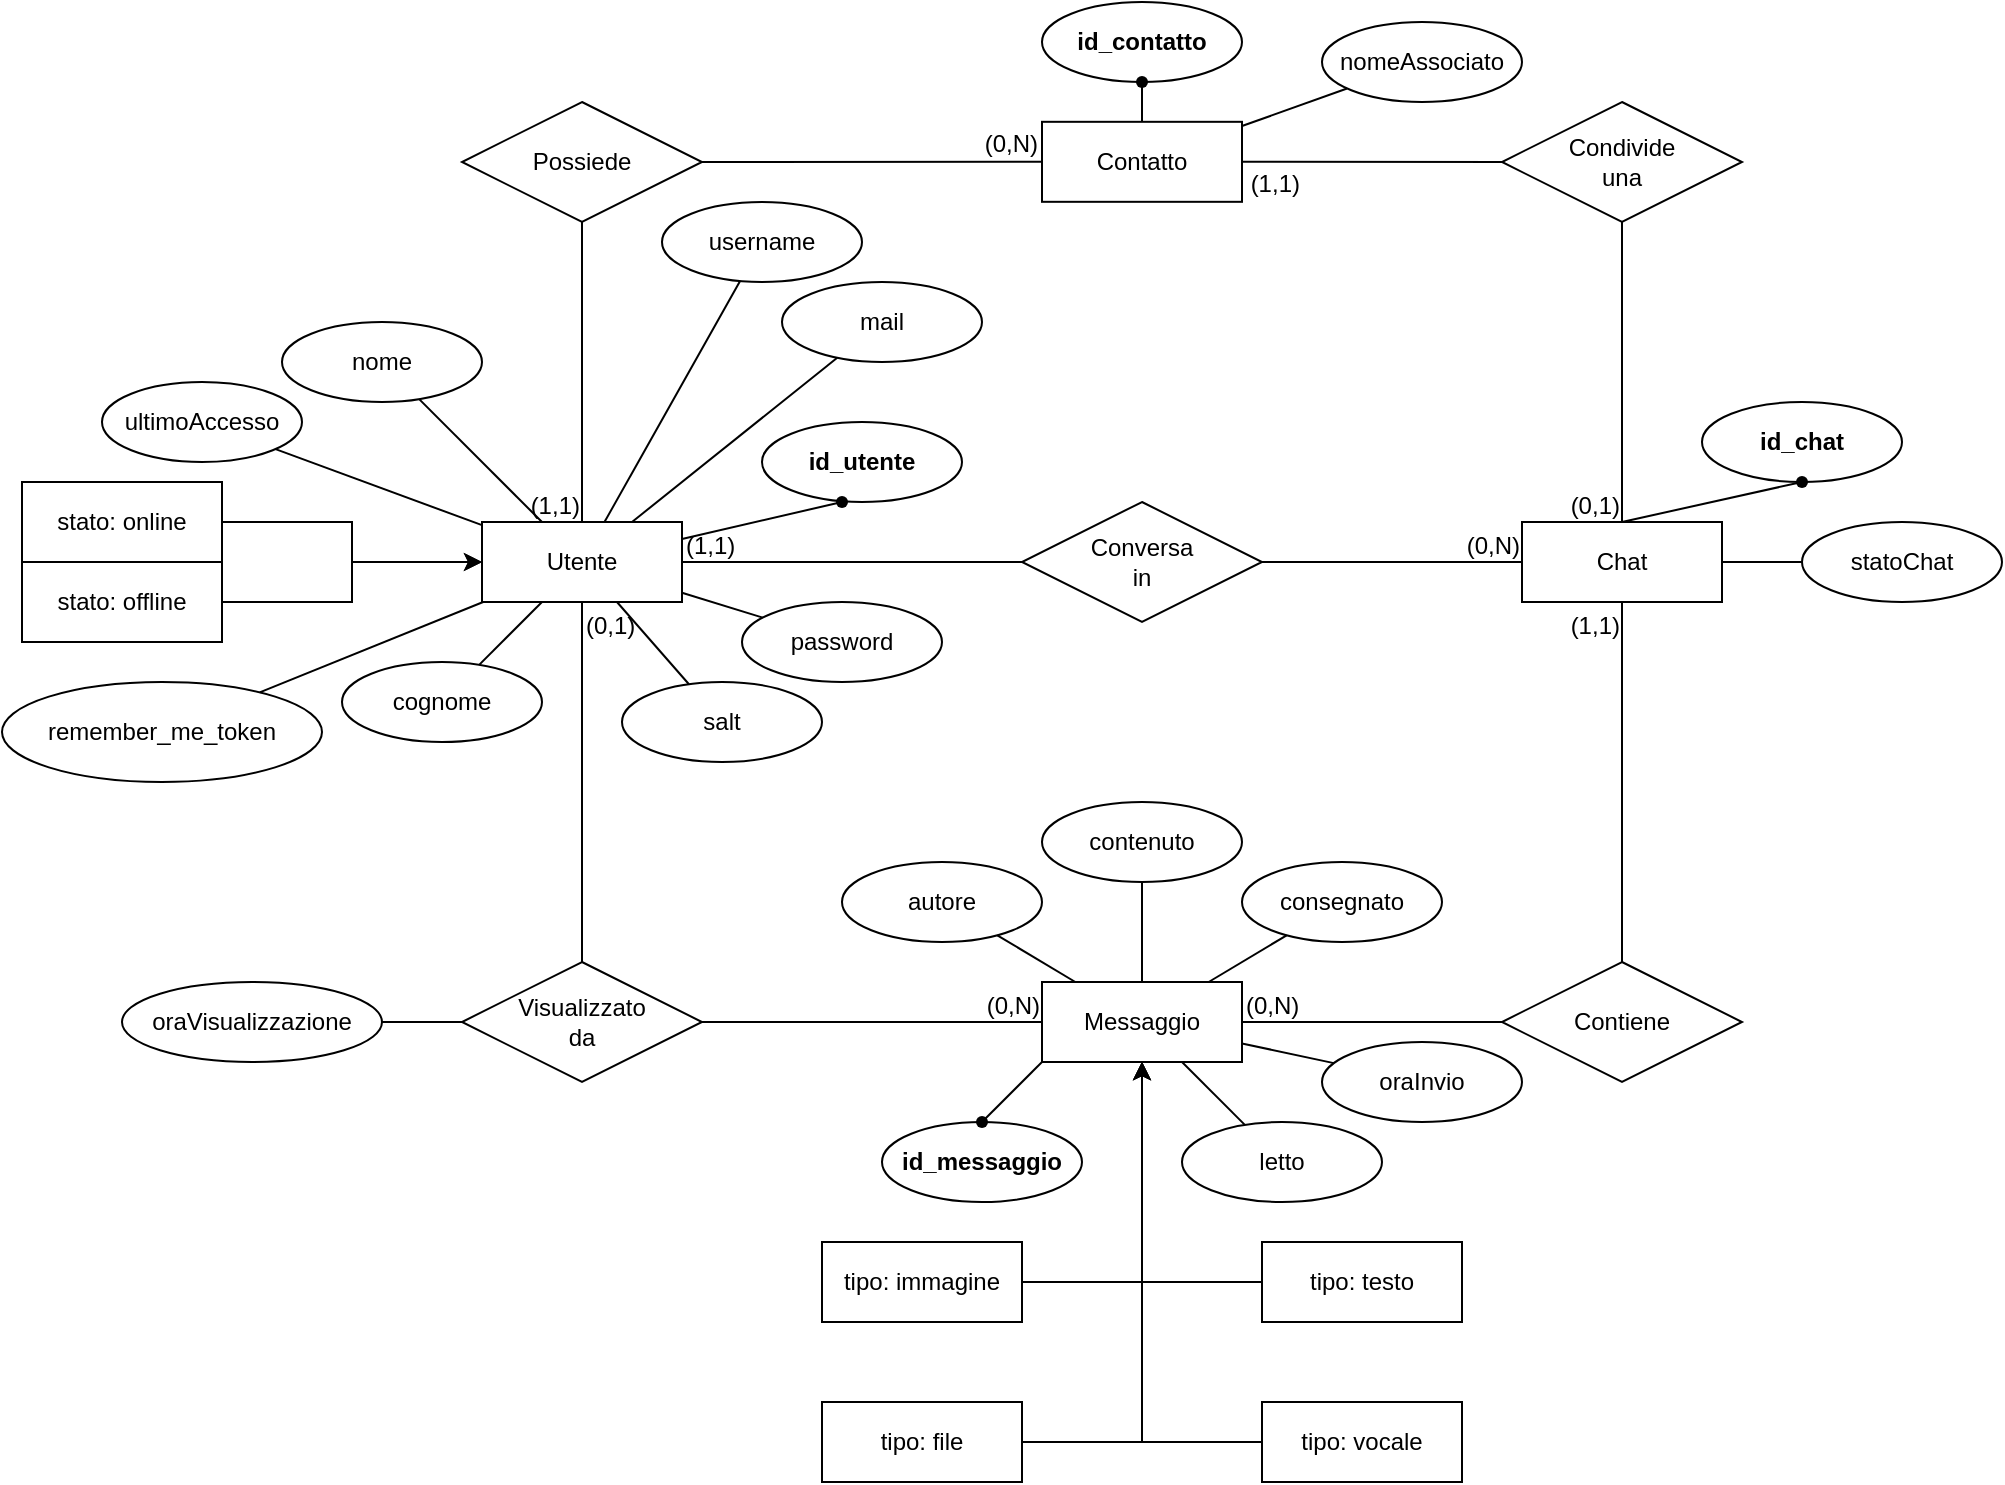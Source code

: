 <mxfile version="22.1.11" type="device">
  <diagram id="R2lEEEUBdFMjLlhIrx00" name="Page-1">
    <mxGraphModel dx="3418" dy="1628" grid="1" gridSize="10" guides="1" tooltips="1" connect="1" arrows="1" fold="1" page="0" pageScale="1" pageWidth="850" pageHeight="1100" math="0" shadow="0" extFonts="Permanent Marker^https://fonts.googleapis.com/css?family=Permanent+Marker">
      <root>
        <mxCell id="0" />
        <mxCell id="1" parent="0" />
        <mxCell id="iZH9orXoYxp4sXHzWfzY-1" value="Utente" style="whiteSpace=wrap;html=1;align=center;" parent="1" vertex="1">
          <mxGeometry x="-1410" y="-370" width="100" height="40" as="geometry" />
        </mxCell>
        <mxCell id="iZH9orXoYxp4sXHzWfzY-3" value="Chat" style="whiteSpace=wrap;html=1;align=center;" parent="1" vertex="1">
          <mxGeometry x="-890" y="-370" width="100" height="40" as="geometry" />
        </mxCell>
        <mxCell id="iZH9orXoYxp4sXHzWfzY-4" value="Messaggio" style="whiteSpace=wrap;html=1;align=center;" parent="1" vertex="1">
          <mxGeometry x="-1130" y="-140" width="100" height="40" as="geometry" />
        </mxCell>
        <mxCell id="iZH9orXoYxp4sXHzWfzY-5" value="Visualizzato&lt;br&gt;da" style="shape=rhombus;perimeter=rhombusPerimeter;whiteSpace=wrap;html=1;align=center;" parent="1" vertex="1">
          <mxGeometry x="-1420" y="-150" width="120" height="60" as="geometry" />
        </mxCell>
        <mxCell id="iZH9orXoYxp4sXHzWfzY-6" value="Conversa&lt;br&gt;in" style="shape=rhombus;perimeter=rhombusPerimeter;whiteSpace=wrap;html=1;align=center;" parent="1" vertex="1">
          <mxGeometry x="-1140" y="-380" width="120" height="60" as="geometry" />
        </mxCell>
        <mxCell id="iZH9orXoYxp4sXHzWfzY-7" value="Contiene" style="shape=rhombus;perimeter=rhombusPerimeter;whiteSpace=wrap;html=1;align=center;" parent="1" vertex="1">
          <mxGeometry x="-900" y="-150" width="120" height="60" as="geometry" />
        </mxCell>
        <mxCell id="iZH9orXoYxp4sXHzWfzY-9" value="" style="endArrow=none;html=1;rounded=0;exitX=1;exitY=0.5;exitDx=0;exitDy=0;entryX=0;entryY=0.5;entryDx=0;entryDy=0;" parent="1" source="iZH9orXoYxp4sXHzWfzY-1" target="iZH9orXoYxp4sXHzWfzY-6" edge="1">
          <mxGeometry relative="1" as="geometry">
            <mxPoint x="-1300" y="-280" as="sourcePoint" />
            <mxPoint x="-1140" y="-280" as="targetPoint" />
          </mxGeometry>
        </mxCell>
        <mxCell id="iZH9orXoYxp4sXHzWfzY-10" value="(1,1)" style="resizable=0;html=1;whiteSpace=wrap;align=left;verticalAlign=bottom;" parent="iZH9orXoYxp4sXHzWfzY-9" connectable="0" vertex="1">
          <mxGeometry x="-1" relative="1" as="geometry" />
        </mxCell>
        <mxCell id="iZH9orXoYxp4sXHzWfzY-13" value="" style="endArrow=none;html=1;rounded=0;exitX=0.5;exitY=1;exitDx=0;exitDy=0;entryX=0.5;entryY=0;entryDx=0;entryDy=0;" parent="1" source="iZH9orXoYxp4sXHzWfzY-1" target="iZH9orXoYxp4sXHzWfzY-5" edge="1">
          <mxGeometry relative="1" as="geometry">
            <mxPoint x="-1390" y="-220" as="sourcePoint" />
            <mxPoint x="-1230" y="-220" as="targetPoint" />
          </mxGeometry>
        </mxCell>
        <mxCell id="iZH9orXoYxp4sXHzWfzY-14" value="(0,1)" style="resizable=0;html=1;whiteSpace=wrap;align=left;verticalAlign=bottom;" parent="iZH9orXoYxp4sXHzWfzY-13" connectable="0" vertex="1">
          <mxGeometry x="-1" relative="1" as="geometry">
            <mxPoint y="20" as="offset" />
          </mxGeometry>
        </mxCell>
        <mxCell id="iZH9orXoYxp4sXHzWfzY-18" value="" style="endArrow=none;html=1;rounded=0;exitX=1;exitY=0.5;exitDx=0;exitDy=0;entryX=0;entryY=0.5;entryDx=0;entryDy=0;" parent="1" source="iZH9orXoYxp4sXHzWfzY-5" target="iZH9orXoYxp4sXHzWfzY-4" edge="1">
          <mxGeometry relative="1" as="geometry">
            <mxPoint x="-1280" y="-150" as="sourcePoint" />
            <mxPoint x="-1120" y="-150" as="targetPoint" />
          </mxGeometry>
        </mxCell>
        <mxCell id="iZH9orXoYxp4sXHzWfzY-20" value="(0,N)" style="resizable=0;html=1;whiteSpace=wrap;align=right;verticalAlign=bottom;" parent="iZH9orXoYxp4sXHzWfzY-18" connectable="0" vertex="1">
          <mxGeometry x="1" relative="1" as="geometry" />
        </mxCell>
        <mxCell id="iZH9orXoYxp4sXHzWfzY-21" value="" style="endArrow=none;html=1;rounded=0;exitX=1;exitY=0.5;exitDx=0;exitDy=0;entryX=0;entryY=0.5;entryDx=0;entryDy=0;" parent="1" source="iZH9orXoYxp4sXHzWfzY-4" target="iZH9orXoYxp4sXHzWfzY-7" edge="1">
          <mxGeometry relative="1" as="geometry">
            <mxPoint x="-1010" y="-60" as="sourcePoint" />
            <mxPoint x="-850" y="-60" as="targetPoint" />
          </mxGeometry>
        </mxCell>
        <mxCell id="iZH9orXoYxp4sXHzWfzY-22" value="(0,N)" style="resizable=0;html=1;whiteSpace=wrap;align=left;verticalAlign=bottom;" parent="iZH9orXoYxp4sXHzWfzY-21" connectable="0" vertex="1">
          <mxGeometry x="-1" relative="1" as="geometry" />
        </mxCell>
        <mxCell id="iZH9orXoYxp4sXHzWfzY-24" value="" style="endArrow=none;html=1;rounded=0;exitX=0.5;exitY=0;exitDx=0;exitDy=0;entryX=0.5;entryY=1;entryDx=0;entryDy=0;" parent="1" source="iZH9orXoYxp4sXHzWfzY-7" target="iZH9orXoYxp4sXHzWfzY-3" edge="1">
          <mxGeometry relative="1" as="geometry">
            <mxPoint x="-910" y="-230" as="sourcePoint" />
            <mxPoint x="-750" y="-230" as="targetPoint" />
          </mxGeometry>
        </mxCell>
        <mxCell id="iZH9orXoYxp4sXHzWfzY-26" value="(1,1)" style="resizable=0;html=1;whiteSpace=wrap;align=right;verticalAlign=bottom;" parent="iZH9orXoYxp4sXHzWfzY-24" connectable="0" vertex="1">
          <mxGeometry x="1" relative="1" as="geometry">
            <mxPoint y="20" as="offset" />
          </mxGeometry>
        </mxCell>
        <mxCell id="iZH9orXoYxp4sXHzWfzY-27" value="" style="endArrow=none;html=1;rounded=0;exitX=1;exitY=0.5;exitDx=0;exitDy=0;entryX=0;entryY=0.5;entryDx=0;entryDy=0;" parent="1" source="iZH9orXoYxp4sXHzWfzY-6" target="iZH9orXoYxp4sXHzWfzY-3" edge="1">
          <mxGeometry relative="1" as="geometry">
            <mxPoint x="-1030" y="-310" as="sourcePoint" />
            <mxPoint x="-870" y="-310" as="targetPoint" />
          </mxGeometry>
        </mxCell>
        <mxCell id="iZH9orXoYxp4sXHzWfzY-29" value="(0,N)" style="resizable=0;html=1;whiteSpace=wrap;align=right;verticalAlign=bottom;" parent="iZH9orXoYxp4sXHzWfzY-27" connectable="0" vertex="1">
          <mxGeometry x="1" relative="1" as="geometry" />
        </mxCell>
        <mxCell id="iZH9orXoYxp4sXHzWfzY-33" value="oraVisualizzazione" style="ellipse;whiteSpace=wrap;html=1;align=center;" parent="1" vertex="1">
          <mxGeometry x="-1590" y="-140" width="130" height="40" as="geometry" />
        </mxCell>
        <mxCell id="iZH9orXoYxp4sXHzWfzY-36" value="" style="endArrow=none;html=1;rounded=0;exitDx=0;exitDy=0;entryX=0;entryY=0.5;entryDx=0;entryDy=0;" parent="1" target="iZH9orXoYxp4sXHzWfzY-5" edge="1">
          <mxGeometry relative="1" as="geometry">
            <mxPoint x="-1460" y="-120" as="sourcePoint" />
            <mxPoint x="-1350" y="-30" as="targetPoint" />
          </mxGeometry>
        </mxCell>
        <mxCell id="iZH9orXoYxp4sXHzWfzY-38" value="" style="endArrow=none;html=1;rounded=0;exitX=1;exitY=0.5;exitDx=0;exitDy=0;entryDx=0;entryDy=0;" parent="1" source="iZH9orXoYxp4sXHzWfzY-33" edge="1">
          <mxGeometry relative="1" as="geometry">
            <mxPoint x="-1460" y="-120" as="sourcePoint" />
            <mxPoint x="-1460" y="-120" as="targetPoint" />
          </mxGeometry>
        </mxCell>
        <mxCell id="iZH9orXoYxp4sXHzWfzY-39" value="statoChat" style="ellipse;whiteSpace=wrap;html=1;align=center;" parent="1" vertex="1">
          <mxGeometry x="-750" y="-370" width="100" height="40" as="geometry" />
        </mxCell>
        <mxCell id="iZH9orXoYxp4sXHzWfzY-43" value="&lt;b&gt;id_chat&lt;/b&gt;" style="ellipse;whiteSpace=wrap;html=1;align=center;" parent="1" vertex="1">
          <mxGeometry x="-800" y="-430" width="100" height="40" as="geometry" />
        </mxCell>
        <mxCell id="iZH9orXoYxp4sXHzWfzY-47" value="mail" style="ellipse;whiteSpace=wrap;html=1;align=center;" parent="1" vertex="1">
          <mxGeometry x="-1260" y="-490" width="100" height="40" as="geometry" />
        </mxCell>
        <mxCell id="iZH9orXoYxp4sXHzWfzY-48" value="&lt;b&gt;id_utente&lt;/b&gt;" style="ellipse;whiteSpace=wrap;html=1;align=center;" parent="1" vertex="1">
          <mxGeometry x="-1270" y="-420" width="100" height="40" as="geometry" />
        </mxCell>
        <mxCell id="iZH9orXoYxp4sXHzWfzY-49" value="nome" style="ellipse;whiteSpace=wrap;html=1;align=center;" parent="1" vertex="1">
          <mxGeometry x="-1510" y="-470" width="100" height="40" as="geometry" />
        </mxCell>
        <mxCell id="iZH9orXoYxp4sXHzWfzY-50" value="cognome" style="ellipse;whiteSpace=wrap;html=1;align=center;" parent="1" vertex="1">
          <mxGeometry x="-1480" y="-300" width="100" height="40" as="geometry" />
        </mxCell>
        <mxCell id="iZH9orXoYxp4sXHzWfzY-52" value="username" style="ellipse;whiteSpace=wrap;html=1;align=center;" parent="1" vertex="1">
          <mxGeometry x="-1320" y="-530" width="100" height="40" as="geometry" />
        </mxCell>
        <mxCell id="iZH9orXoYxp4sXHzWfzY-53" value="ultimoAccesso" style="ellipse;whiteSpace=wrap;html=1;align=center;" parent="1" vertex="1">
          <mxGeometry x="-1600" y="-440" width="100" height="40" as="geometry" />
        </mxCell>
        <mxCell id="iZH9orXoYxp4sXHzWfzY-55" value="" style="endArrow=none;html=1;rounded=0;" parent="1" source="iZH9orXoYxp4sXHzWfzY-1" target="iZH9orXoYxp4sXHzWfzY-50" edge="1">
          <mxGeometry relative="1" as="geometry">
            <mxPoint x="-1570" y="-230" as="sourcePoint" />
            <mxPoint x="-1410" y="-230" as="targetPoint" />
          </mxGeometry>
        </mxCell>
        <mxCell id="iZH9orXoYxp4sXHzWfzY-56" value="" style="endArrow=none;html=1;rounded=0;" parent="1" source="iZH9orXoYxp4sXHzWfzY-1" target="iZH9orXoYxp4sXHzWfzY-53" edge="1">
          <mxGeometry relative="1" as="geometry">
            <mxPoint x="-1550" y="-290" as="sourcePoint" />
            <mxPoint x="-1390" y="-290" as="targetPoint" />
          </mxGeometry>
        </mxCell>
        <mxCell id="iZH9orXoYxp4sXHzWfzY-58" value="" style="endArrow=none;html=1;rounded=0;" parent="1" source="iZH9orXoYxp4sXHzWfzY-49" target="iZH9orXoYxp4sXHzWfzY-1" edge="1">
          <mxGeometry relative="1" as="geometry">
            <mxPoint x="-1540" y="-530" as="sourcePoint" />
            <mxPoint x="-1380" y="-530" as="targetPoint" />
          </mxGeometry>
        </mxCell>
        <mxCell id="iZH9orXoYxp4sXHzWfzY-59" value="" style="endArrow=none;html=1;rounded=0;" parent="1" source="iZH9orXoYxp4sXHzWfzY-62" target="iZH9orXoYxp4sXHzWfzY-48" edge="1">
          <mxGeometry relative="1" as="geometry">
            <mxPoint x="-1470" y="-540" as="sourcePoint" />
            <mxPoint x="-1310" y="-540" as="targetPoint" />
          </mxGeometry>
        </mxCell>
        <mxCell id="iZH9orXoYxp4sXHzWfzY-60" value="" style="endArrow=none;html=1;rounded=0;" parent="1" source="iZH9orXoYxp4sXHzWfzY-47" target="iZH9orXoYxp4sXHzWfzY-1" edge="1">
          <mxGeometry relative="1" as="geometry">
            <mxPoint x="-1270" y="-450" as="sourcePoint" />
            <mxPoint x="-1090" y="-550" as="targetPoint" />
          </mxGeometry>
        </mxCell>
        <mxCell id="iZH9orXoYxp4sXHzWfzY-61" value="" style="endArrow=none;html=1;rounded=0;" parent="1" source="iZH9orXoYxp4sXHzWfzY-52" target="iZH9orXoYxp4sXHzWfzY-1" edge="1">
          <mxGeometry relative="1" as="geometry">
            <mxPoint x="-1170" y="-480" as="sourcePoint" />
            <mxPoint x="-1010" y="-480" as="targetPoint" />
          </mxGeometry>
        </mxCell>
        <mxCell id="iZH9orXoYxp4sXHzWfzY-65" value="" style="endArrow=none;html=1;rounded=0;exitDx=0;exitDy=0;entryX=0.5;entryY=0;entryDx=0;entryDy=0;" parent="1" source="iZH9orXoYxp4sXHzWfzY-67" target="iZH9orXoYxp4sXHzWfzY-3" edge="1">
          <mxGeometry relative="1" as="geometry">
            <mxPoint x="-710" y="-430" as="sourcePoint" />
            <mxPoint x="-550" y="-430" as="targetPoint" />
          </mxGeometry>
        </mxCell>
        <mxCell id="iZH9orXoYxp4sXHzWfzY-66" value="" style="endArrow=none;html=1;rounded=0;exitX=1;exitY=0.5;exitDx=0;exitDy=0;entryX=0;entryY=0.5;entryDx=0;entryDy=0;" parent="1" source="iZH9orXoYxp4sXHzWfzY-3" target="iZH9orXoYxp4sXHzWfzY-39" edge="1">
          <mxGeometry relative="1" as="geometry">
            <mxPoint x="-730" y="-260" as="sourcePoint" />
            <mxPoint x="-570" y="-260" as="targetPoint" />
          </mxGeometry>
        </mxCell>
        <mxCell id="iZH9orXoYxp4sXHzWfzY-68" value="" style="endArrow=none;html=1;rounded=0;exitX=0.5;exitY=1;exitDx=0;exitDy=0;entryDx=0;entryDy=0;" parent="1" source="iZH9orXoYxp4sXHzWfzY-43" target="iZH9orXoYxp4sXHzWfzY-67" edge="1">
          <mxGeometry relative="1" as="geometry">
            <mxPoint x="-840" y="-420" as="sourcePoint" />
            <mxPoint x="-840" y="-370" as="targetPoint" />
          </mxGeometry>
        </mxCell>
        <mxCell id="iZH9orXoYxp4sXHzWfzY-67" value="" style="shape=waypoint;sketch=0;fillStyle=solid;size=6;pointerEvents=1;points=[];fillColor=none;resizable=0;rotatable=0;perimeter=centerPerimeter;snapToPoint=1;" parent="1" vertex="1">
          <mxGeometry x="-760" y="-400" width="20" height="20" as="geometry" />
        </mxCell>
        <mxCell id="iZH9orXoYxp4sXHzWfzY-69" value="&lt;b&gt;id_messaggio&lt;/b&gt;" style="ellipse;whiteSpace=wrap;html=1;align=center;" parent="1" vertex="1">
          <mxGeometry x="-1210" y="-70" width="100" height="40" as="geometry" />
        </mxCell>
        <mxCell id="iZH9orXoYxp4sXHzWfzY-70" value="contenuto" style="ellipse;whiteSpace=wrap;html=1;align=center;" parent="1" vertex="1">
          <mxGeometry x="-1130" y="-230" width="100" height="40" as="geometry" />
        </mxCell>
        <mxCell id="iZH9orXoYxp4sXHzWfzY-71" value="oraInvio" style="ellipse;whiteSpace=wrap;html=1;align=center;" parent="1" vertex="1">
          <mxGeometry x="-990" y="-110" width="100" height="40" as="geometry" />
        </mxCell>
        <mxCell id="iZH9orXoYxp4sXHzWfzY-72" value="letto" style="ellipse;whiteSpace=wrap;html=1;align=center;" parent="1" vertex="1">
          <mxGeometry x="-1060" y="-70" width="100" height="40" as="geometry" />
        </mxCell>
        <mxCell id="iZH9orXoYxp4sXHzWfzY-73" value="consegnato" style="ellipse;whiteSpace=wrap;html=1;align=center;" parent="1" vertex="1">
          <mxGeometry x="-1030" y="-200" width="100" height="40" as="geometry" />
        </mxCell>
        <mxCell id="iZH9orXoYxp4sXHzWfzY-76" value="autore" style="ellipse;whiteSpace=wrap;html=1;align=center;" parent="1" vertex="1">
          <mxGeometry x="-1230" y="-200" width="100" height="40" as="geometry" />
        </mxCell>
        <mxCell id="iZH9orXoYxp4sXHzWfzY-77" value="" style="endArrow=none;html=1;rounded=0;" parent="1" source="iZH9orXoYxp4sXHzWfzY-4" target="iZH9orXoYxp4sXHzWfzY-72" edge="1">
          <mxGeometry relative="1" as="geometry">
            <mxPoint x="-1340" y="10" as="sourcePoint" />
            <mxPoint x="-1180" y="10" as="targetPoint" />
          </mxGeometry>
        </mxCell>
        <mxCell id="iZH9orXoYxp4sXHzWfzY-79" value="" style="endArrow=none;html=1;rounded=0;exitDx=0;exitDy=0;entryX=0.5;entryY=0;entryDx=0;entryDy=0;" parent="1" source="iZH9orXoYxp4sXHzWfzY-78" target="iZH9orXoYxp4sXHzWfzY-69" edge="1">
          <mxGeometry relative="1" as="geometry">
            <mxPoint x="-1110" y="-70" as="sourcePoint" />
            <mxPoint x="-950" y="-70" as="targetPoint" />
          </mxGeometry>
        </mxCell>
        <mxCell id="iZH9orXoYxp4sXHzWfzY-80" value="" style="endArrow=none;html=1;rounded=0;exitX=0;exitY=1;exitDx=0;exitDy=0;entryDx=0;entryDy=0;" parent="1" source="iZH9orXoYxp4sXHzWfzY-4" target="iZH9orXoYxp4sXHzWfzY-78" edge="1">
          <mxGeometry relative="1" as="geometry">
            <mxPoint x="-1130" y="-100" as="sourcePoint" />
            <mxPoint x="-1190" y="-70" as="targetPoint" />
          </mxGeometry>
        </mxCell>
        <mxCell id="iZH9orXoYxp4sXHzWfzY-78" value="" style="shape=waypoint;sketch=0;fillStyle=solid;size=6;pointerEvents=1;points=[];fillColor=none;resizable=0;rotatable=0;perimeter=centerPerimeter;snapToPoint=1;" parent="1" vertex="1">
          <mxGeometry x="-1170" y="-80" width="20" height="20" as="geometry" />
        </mxCell>
        <mxCell id="iZH9orXoYxp4sXHzWfzY-81" value="" style="endArrow=none;html=1;rounded=0;" parent="1" source="iZH9orXoYxp4sXHzWfzY-4" target="iZH9orXoYxp4sXHzWfzY-70" edge="1">
          <mxGeometry relative="1" as="geometry">
            <mxPoint x="-1070" y="-50" as="sourcePoint" />
            <mxPoint x="-910" y="-50" as="targetPoint" />
          </mxGeometry>
        </mxCell>
        <mxCell id="iZH9orXoYxp4sXHzWfzY-82" value="" style="endArrow=none;html=1;rounded=0;" parent="1" source="iZH9orXoYxp4sXHzWfzY-4" target="iZH9orXoYxp4sXHzWfzY-71" edge="1">
          <mxGeometry relative="1" as="geometry">
            <mxPoint x="-920" y="-20" as="sourcePoint" />
            <mxPoint x="-760" y="-20" as="targetPoint" />
          </mxGeometry>
        </mxCell>
        <mxCell id="iZH9orXoYxp4sXHzWfzY-83" value="" style="endArrow=none;html=1;rounded=0;" parent="1" source="iZH9orXoYxp4sXHzWfzY-76" target="iZH9orXoYxp4sXHzWfzY-4" edge="1">
          <mxGeometry relative="1" as="geometry">
            <mxPoint x="-1220" y="-250" as="sourcePoint" />
            <mxPoint x="-1060" y="-250" as="targetPoint" />
          </mxGeometry>
        </mxCell>
        <mxCell id="iZH9orXoYxp4sXHzWfzY-85" value="" style="endArrow=none;html=1;rounded=0;" parent="1" source="iZH9orXoYxp4sXHzWfzY-73" target="iZH9orXoYxp4sXHzWfzY-4" edge="1">
          <mxGeometry relative="1" as="geometry">
            <mxPoint x="-1030" y="-270" as="sourcePoint" />
            <mxPoint x="-870" y="-270" as="targetPoint" />
          </mxGeometry>
        </mxCell>
        <mxCell id="UrRyoVrpCvmIYiV3Jeov-3" style="edgeStyle=orthogonalEdgeStyle;rounded=0;orthogonalLoop=1;jettySize=auto;html=1;" parent="1" source="UrRyoVrpCvmIYiV3Jeov-2" target="iZH9orXoYxp4sXHzWfzY-4" edge="1">
          <mxGeometry relative="1" as="geometry" />
        </mxCell>
        <mxCell id="UrRyoVrpCvmIYiV3Jeov-2" value="tipo: testo" style="whiteSpace=wrap;html=1;align=center;" parent="1" vertex="1">
          <mxGeometry x="-1020" y="-10" width="100" height="40" as="geometry" />
        </mxCell>
        <mxCell id="UrRyoVrpCvmIYiV3Jeov-5" style="edgeStyle=orthogonalEdgeStyle;rounded=0;orthogonalLoop=1;jettySize=auto;html=1;" parent="1" source="UrRyoVrpCvmIYiV3Jeov-4" target="iZH9orXoYxp4sXHzWfzY-4" edge="1">
          <mxGeometry relative="1" as="geometry" />
        </mxCell>
        <mxCell id="UrRyoVrpCvmIYiV3Jeov-4" value="tipo: immagine" style="whiteSpace=wrap;html=1;align=center;" parent="1" vertex="1">
          <mxGeometry x="-1240" y="-10" width="100" height="40" as="geometry" />
        </mxCell>
        <mxCell id="UrRyoVrpCvmIYiV3Jeov-9" style="edgeStyle=orthogonalEdgeStyle;rounded=0;orthogonalLoop=1;jettySize=auto;html=1;" parent="1" source="UrRyoVrpCvmIYiV3Jeov-6" target="iZH9orXoYxp4sXHzWfzY-4" edge="1">
          <mxGeometry relative="1" as="geometry" />
        </mxCell>
        <mxCell id="UrRyoVrpCvmIYiV3Jeov-6" value="tipo: vocale" style="whiteSpace=wrap;html=1;align=center;" parent="1" vertex="1">
          <mxGeometry x="-1020" y="70" width="100" height="40" as="geometry" />
        </mxCell>
        <mxCell id="UrRyoVrpCvmIYiV3Jeov-8" style="edgeStyle=orthogonalEdgeStyle;rounded=0;orthogonalLoop=1;jettySize=auto;html=1;" parent="1" source="UrRyoVrpCvmIYiV3Jeov-7" target="iZH9orXoYxp4sXHzWfzY-4" edge="1">
          <mxGeometry relative="1" as="geometry" />
        </mxCell>
        <mxCell id="UrRyoVrpCvmIYiV3Jeov-7" value="tipo: file" style="whiteSpace=wrap;html=1;align=center;" parent="1" vertex="1">
          <mxGeometry x="-1240" y="70" width="100" height="40" as="geometry" />
        </mxCell>
        <mxCell id="UrRyoVrpCvmIYiV3Jeov-14" style="edgeStyle=orthogonalEdgeStyle;rounded=0;orthogonalLoop=1;jettySize=auto;html=1;" parent="1" source="UrRyoVrpCvmIYiV3Jeov-11" target="iZH9orXoYxp4sXHzWfzY-1" edge="1">
          <mxGeometry relative="1" as="geometry" />
        </mxCell>
        <mxCell id="UrRyoVrpCvmIYiV3Jeov-11" value="stato: online" style="whiteSpace=wrap;html=1;align=center;" parent="1" vertex="1">
          <mxGeometry x="-1640" y="-390" width="100" height="40" as="geometry" />
        </mxCell>
        <mxCell id="UrRyoVrpCvmIYiV3Jeov-15" style="edgeStyle=orthogonalEdgeStyle;rounded=0;orthogonalLoop=1;jettySize=auto;html=1;" parent="1" source="UrRyoVrpCvmIYiV3Jeov-12" target="iZH9orXoYxp4sXHzWfzY-1" edge="1">
          <mxGeometry relative="1" as="geometry" />
        </mxCell>
        <mxCell id="UrRyoVrpCvmIYiV3Jeov-12" value="stato: offline" style="whiteSpace=wrap;html=1;align=center;" parent="1" vertex="1">
          <mxGeometry x="-1640" y="-350" width="100" height="40" as="geometry" />
        </mxCell>
        <mxCell id="UrRyoVrpCvmIYiV3Jeov-17" value="password" style="ellipse;whiteSpace=wrap;html=1;align=center;" parent="1" vertex="1">
          <mxGeometry x="-1280" y="-330" width="100" height="40" as="geometry" />
        </mxCell>
        <mxCell id="UrRyoVrpCvmIYiV3Jeov-19" value="salt" style="ellipse;whiteSpace=wrap;html=1;align=center;" parent="1" vertex="1">
          <mxGeometry x="-1340" y="-290" width="100" height="40" as="geometry" />
        </mxCell>
        <mxCell id="UrRyoVrpCvmIYiV3Jeov-20" value="remember_me_token" style="ellipse;whiteSpace=wrap;html=1;align=center;" parent="1" vertex="1">
          <mxGeometry x="-1650" y="-290" width="160" height="50" as="geometry" />
        </mxCell>
        <mxCell id="UrRyoVrpCvmIYiV3Jeov-21" value="" style="endArrow=none;html=1;rounded=0;" parent="1" source="UrRyoVrpCvmIYiV3Jeov-20" target="iZH9orXoYxp4sXHzWfzY-1" edge="1">
          <mxGeometry relative="1" as="geometry">
            <mxPoint x="-1540" y="-190" as="sourcePoint" />
            <mxPoint x="-1380" y="-190" as="targetPoint" />
          </mxGeometry>
        </mxCell>
        <mxCell id="UrRyoVrpCvmIYiV3Jeov-22" value="" style="endArrow=none;html=1;rounded=0;" parent="1" source="iZH9orXoYxp4sXHzWfzY-1" target="UrRyoVrpCvmIYiV3Jeov-19" edge="1">
          <mxGeometry relative="1" as="geometry">
            <mxPoint x="-1530" y="-200" as="sourcePoint" />
            <mxPoint x="-1370" y="-200" as="targetPoint" />
          </mxGeometry>
        </mxCell>
        <mxCell id="UrRyoVrpCvmIYiV3Jeov-23" value="" style="endArrow=none;html=1;rounded=0;" parent="1" source="iZH9orXoYxp4sXHzWfzY-1" target="UrRyoVrpCvmIYiV3Jeov-17" edge="1">
          <mxGeometry relative="1" as="geometry">
            <mxPoint x="-1140" y="-280" as="sourcePoint" />
            <mxPoint x="-980" y="-280" as="targetPoint" />
          </mxGeometry>
        </mxCell>
        <mxCell id="qlhVj5VX2fAHUGhtEVTx-1" value="Contatto" style="whiteSpace=wrap;html=1;align=center;" parent="1" vertex="1">
          <mxGeometry x="-1130" y="-570.09" width="100" height="40" as="geometry" />
        </mxCell>
        <mxCell id="qlhVj5VX2fAHUGhtEVTx-2" value="Possiede" style="shape=rhombus;perimeter=rhombusPerimeter;whiteSpace=wrap;html=1;align=center;" parent="1" vertex="1">
          <mxGeometry x="-1420" y="-580" width="120" height="60" as="geometry" />
        </mxCell>
        <mxCell id="qlhVj5VX2fAHUGhtEVTx-11" value="" style="endArrow=none;html=1;rounded=0;" parent="1" source="qlhVj5VX2fAHUGhtEVTx-2" target="iZH9orXoYxp4sXHzWfzY-1" edge="1">
          <mxGeometry relative="1" as="geometry">
            <mxPoint x="-1390" y="-480" as="sourcePoint" />
            <mxPoint x="-1230" y="-480" as="targetPoint" />
          </mxGeometry>
        </mxCell>
        <mxCell id="qlhVj5VX2fAHUGhtEVTx-12" value="(1,1)" style="resizable=0;html=1;whiteSpace=wrap;align=right;verticalAlign=bottom;" parent="qlhVj5VX2fAHUGhtEVTx-11" connectable="0" vertex="1">
          <mxGeometry x="1" relative="1" as="geometry" />
        </mxCell>
        <mxCell id="qlhVj5VX2fAHUGhtEVTx-13" value="" style="endArrow=none;html=1;rounded=0;" parent="1" source="qlhVj5VX2fAHUGhtEVTx-2" target="qlhVj5VX2fAHUGhtEVTx-1" edge="1">
          <mxGeometry relative="1" as="geometry">
            <mxPoint x="-1290" y="-550" as="sourcePoint" />
            <mxPoint x="-1130" y="-550" as="targetPoint" />
          </mxGeometry>
        </mxCell>
        <mxCell id="qlhVj5VX2fAHUGhtEVTx-14" value="(0,N)" style="resizable=0;html=1;whiteSpace=wrap;align=right;verticalAlign=bottom;" parent="qlhVj5VX2fAHUGhtEVTx-13" connectable="0" vertex="1">
          <mxGeometry x="1" relative="1" as="geometry" />
        </mxCell>
        <mxCell id="qlhVj5VX2fAHUGhtEVTx-23" value="&lt;b&gt;id_contatto&lt;/b&gt;" style="ellipse;whiteSpace=wrap;html=1;align=center;" parent="1" vertex="1">
          <mxGeometry x="-1130" y="-630" width="100" height="40" as="geometry" />
        </mxCell>
        <mxCell id="qlhVj5VX2fAHUGhtEVTx-24" value="" style="endArrow=none;html=1;rounded=0;" parent="1" source="qlhVj5VX2fAHUGhtEVTx-27" target="qlhVj5VX2fAHUGhtEVTx-1" edge="1">
          <mxGeometry relative="1" as="geometry">
            <mxPoint x="-1190" y="-600" as="sourcePoint" />
            <mxPoint x="-1030" y="-600" as="targetPoint" />
            <Array as="points" />
          </mxGeometry>
        </mxCell>
        <mxCell id="qlhVj5VX2fAHUGhtEVTx-28" value="" style="endArrow=none;html=1;rounded=0;" parent="1" source="qlhVj5VX2fAHUGhtEVTx-23" target="qlhVj5VX2fAHUGhtEVTx-27" edge="1">
          <mxGeometry relative="1" as="geometry">
            <mxPoint x="-1080" y="-630" as="sourcePoint" />
            <mxPoint x="-1080" y="-570" as="targetPoint" />
            <Array as="points" />
          </mxGeometry>
        </mxCell>
        <mxCell id="qlhVj5VX2fAHUGhtEVTx-27" value="" style="shape=waypoint;sketch=0;fillStyle=solid;size=6;pointerEvents=1;points=[];fillColor=none;resizable=0;rotatable=0;perimeter=centerPerimeter;snapToPoint=1;" parent="1" vertex="1">
          <mxGeometry x="-1090" y="-600" width="20" height="20" as="geometry" />
        </mxCell>
        <mxCell id="qlhVj5VX2fAHUGhtEVTx-29" value="nomeAssociato" style="ellipse;whiteSpace=wrap;html=1;align=center;" parent="1" vertex="1">
          <mxGeometry x="-990" y="-620" width="100" height="40" as="geometry" />
        </mxCell>
        <mxCell id="qlhVj5VX2fAHUGhtEVTx-30" value="" style="endArrow=none;html=1;rounded=0;" parent="1" source="qlhVj5VX2fAHUGhtEVTx-1" target="qlhVj5VX2fAHUGhtEVTx-29" edge="1">
          <mxGeometry relative="1" as="geometry">
            <mxPoint x="-1050" y="-500" as="sourcePoint" />
            <mxPoint x="-890" y="-500" as="targetPoint" />
          </mxGeometry>
        </mxCell>
        <mxCell id="qlhVj5VX2fAHUGhtEVTx-31" value="" style="endArrow=none;html=1;rounded=0;" parent="1" source="iZH9orXoYxp4sXHzWfzY-1" target="iZH9orXoYxp4sXHzWfzY-62" edge="1">
          <mxGeometry relative="1" as="geometry">
            <mxPoint x="-1310" y="-366" as="sourcePoint" />
            <mxPoint x="-1239" y="-388" as="targetPoint" />
          </mxGeometry>
        </mxCell>
        <mxCell id="iZH9orXoYxp4sXHzWfzY-62" value="" style="shape=waypoint;sketch=0;fillStyle=solid;size=6;pointerEvents=1;points=[];fillColor=none;resizable=0;rotatable=0;perimeter=centerPerimeter;snapToPoint=1;" parent="1" vertex="1">
          <mxGeometry x="-1240" y="-390" width="20" height="20" as="geometry" />
        </mxCell>
        <mxCell id="BcjiPijLG0TLCFcDTyvb-1" value="Condivide&lt;br&gt;una" style="shape=rhombus;perimeter=rhombusPerimeter;whiteSpace=wrap;html=1;align=center;" parent="1" vertex="1">
          <mxGeometry x="-900" y="-580" width="120" height="60" as="geometry" />
        </mxCell>
        <mxCell id="BcjiPijLG0TLCFcDTyvb-2" value="" style="endArrow=none;html=1;rounded=0;" parent="1" source="BcjiPijLG0TLCFcDTyvb-1" target="qlhVj5VX2fAHUGhtEVTx-1" edge="1">
          <mxGeometry relative="1" as="geometry">
            <mxPoint x="-930" y="-460" as="sourcePoint" />
            <mxPoint x="-770" y="-460" as="targetPoint" />
          </mxGeometry>
        </mxCell>
        <mxCell id="BcjiPijLG0TLCFcDTyvb-3" value="(1,1)" style="resizable=0;html=1;whiteSpace=wrap;align=right;verticalAlign=bottom;" parent="BcjiPijLG0TLCFcDTyvb-2" connectable="0" vertex="1">
          <mxGeometry x="1" relative="1" as="geometry">
            <mxPoint x="30" y="20" as="offset" />
          </mxGeometry>
        </mxCell>
        <mxCell id="BcjiPijLG0TLCFcDTyvb-4" value="" style="endArrow=none;html=1;rounded=0;" parent="1" source="BcjiPijLG0TLCFcDTyvb-1" target="iZH9orXoYxp4sXHzWfzY-3" edge="1">
          <mxGeometry relative="1" as="geometry">
            <mxPoint x="-940" y="-460" as="sourcePoint" />
            <mxPoint x="-780" y="-460" as="targetPoint" />
          </mxGeometry>
        </mxCell>
        <mxCell id="BcjiPijLG0TLCFcDTyvb-5" value="(0,1)" style="resizable=0;html=1;whiteSpace=wrap;align=right;verticalAlign=bottom;" parent="BcjiPijLG0TLCFcDTyvb-4" connectable="0" vertex="1">
          <mxGeometry x="1" relative="1" as="geometry" />
        </mxCell>
      </root>
    </mxGraphModel>
  </diagram>
</mxfile>
